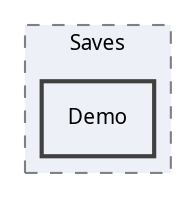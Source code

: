 digraph "Demo"
{
 // LATEX_PDF_SIZE
  edge [fontname="Calibrii",fontsize="10",labelfontname="Calibrii",labelfontsize="10"];
  node [fontname="Calibrii",fontsize="10",shape=record];
  compound=true
  subgraph clusterdir_420c5dc5803104f968db7a427973cc57 {
    graph [ bgcolor="#edf0f7", pencolor="grey50", style="filled,dashed,", label="Saves", fontname="Calibrii", fontsize="10", URL="dir_420c5dc5803104f968db7a427973cc57.html"]
  dir_bd72526c663a73f495f69b646df0ba46 [shape=box, label="Demo", style="filled,bold,", fillcolor="#edf0f7", color="grey25", URL="dir_bd72526c663a73f495f69b646df0ba46.html"];
  }
}
